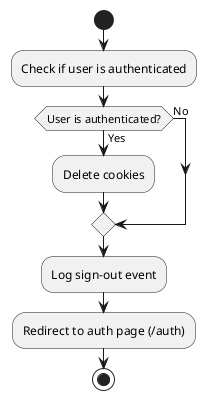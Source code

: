 @startuml flow-diagram signout
start
:Check if user is authenticated;
if (User is authenticated?) then (Yes)
    :Delete cookies;
else (No)
endif
    :Log sign-out event;
    :Redirect to auth page (/auth);
stop
@enduml
